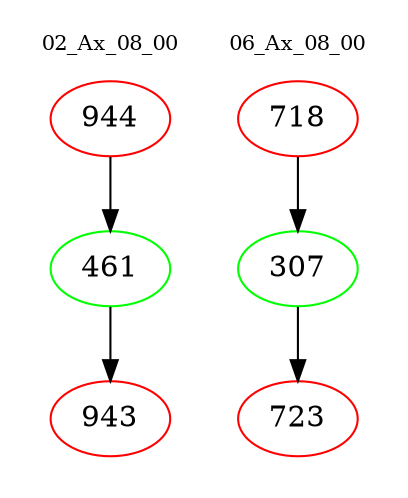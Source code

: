 digraph{
subgraph cluster_0 {
color = white
label = "02_Ax_08_00";
fontsize=10;
T0_944 [label="944", color="red"]
T0_944 -> T0_461 [color="black"]
T0_461 [label="461", color="green"]
T0_461 -> T0_943 [color="black"]
T0_943 [label="943", color="red"]
}
subgraph cluster_1 {
color = white
label = "06_Ax_08_00";
fontsize=10;
T1_718 [label="718", color="red"]
T1_718 -> T1_307 [color="black"]
T1_307 [label="307", color="green"]
T1_307 -> T1_723 [color="black"]
T1_723 [label="723", color="red"]
}
}
